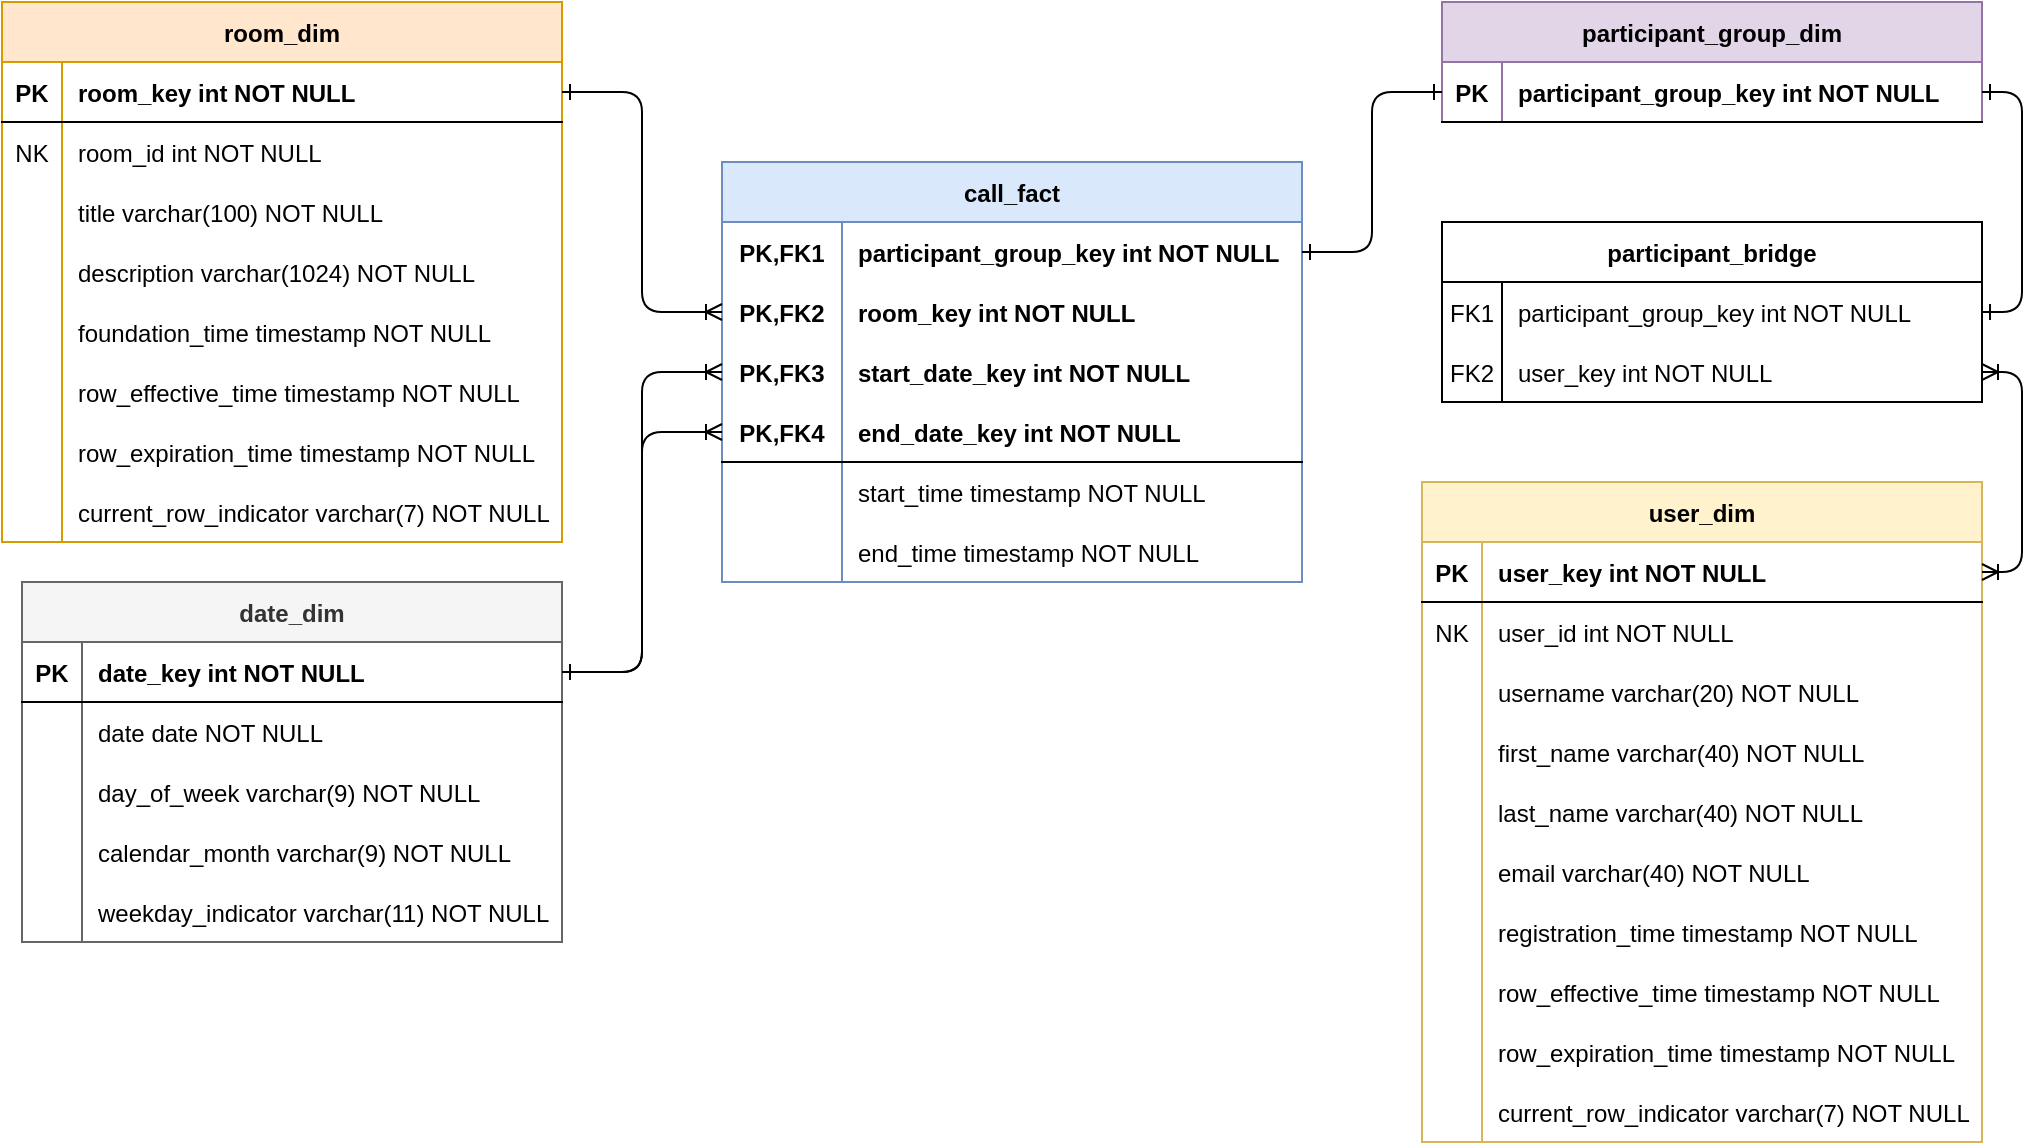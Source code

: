 <mxfile version="17.4.6" type="device"><diagram id="qKj7BQouxTG_tLNPHcak" name="Page-1"><mxGraphModel dx="2272" dy="799" grid="1" gridSize="10" guides="1" tooltips="1" connect="1" arrows="1" fold="1" page="1" pageScale="1" pageWidth="850" pageHeight="1100" math="0" shadow="0"><root><mxCell id="0"/><mxCell id="1" parent="0"/><mxCell id="yPWUE9x3bi0etpbtWA5u-27" value="call_fact" style="shape=table;startSize=30;container=1;collapsible=1;childLayout=tableLayout;fixedRows=1;rowLines=0;fontStyle=1;align=center;resizeLast=1;fillColor=#dae8fc;strokeColor=#6c8ebf;" parent="1" vertex="1"><mxGeometry x="320" y="280" width="290" height="210" as="geometry"/></mxCell><mxCell id="yPWUE9x3bi0etpbtWA5u-28" value="" style="shape=tableRow;horizontal=0;startSize=0;swimlaneHead=0;swimlaneBody=0;fillColor=none;collapsible=0;dropTarget=0;points=[[0,0.5],[1,0.5]];portConstraint=eastwest;top=0;left=0;right=0;bottom=0;" parent="yPWUE9x3bi0etpbtWA5u-27" vertex="1"><mxGeometry y="30" width="290" height="30" as="geometry"/></mxCell><mxCell id="yPWUE9x3bi0etpbtWA5u-29" value="PK,FK1" style="shape=partialRectangle;connectable=0;fillColor=none;top=0;left=0;bottom=0;right=0;fontStyle=1;overflow=hidden;" parent="yPWUE9x3bi0etpbtWA5u-28" vertex="1"><mxGeometry width="60" height="30" as="geometry"><mxRectangle width="60" height="30" as="alternateBounds"/></mxGeometry></mxCell><mxCell id="yPWUE9x3bi0etpbtWA5u-30" value="participant_group_key int NOT NULL" style="shape=partialRectangle;connectable=0;fillColor=none;top=0;left=0;bottom=0;right=0;align=left;spacingLeft=6;fontStyle=1;overflow=hidden;" parent="yPWUE9x3bi0etpbtWA5u-28" vertex="1"><mxGeometry x="60" width="230" height="30" as="geometry"><mxRectangle width="230" height="30" as="alternateBounds"/></mxGeometry></mxCell><mxCell id="yPWUE9x3bi0etpbtWA5u-98" value="" style="shape=tableRow;horizontal=0;startSize=0;swimlaneHead=0;swimlaneBody=0;fillColor=none;collapsible=0;dropTarget=0;points=[[0,0.5],[1,0.5]];portConstraint=eastwest;top=0;left=0;right=0;bottom=0;" parent="yPWUE9x3bi0etpbtWA5u-27" vertex="1"><mxGeometry y="60" width="290" height="30" as="geometry"/></mxCell><mxCell id="yPWUE9x3bi0etpbtWA5u-99" value="PK,FK2" style="shape=partialRectangle;connectable=0;fillColor=none;top=0;left=0;bottom=0;right=0;fontStyle=1;overflow=hidden;" parent="yPWUE9x3bi0etpbtWA5u-98" vertex="1"><mxGeometry width="60" height="30" as="geometry"><mxRectangle width="60" height="30" as="alternateBounds"/></mxGeometry></mxCell><mxCell id="yPWUE9x3bi0etpbtWA5u-100" value="room_key int NOT NULL" style="shape=partialRectangle;connectable=0;fillColor=none;top=0;left=0;bottom=0;right=0;align=left;spacingLeft=6;fontStyle=1;overflow=hidden;" parent="yPWUE9x3bi0etpbtWA5u-98" vertex="1"><mxGeometry x="60" width="230" height="30" as="geometry"><mxRectangle width="230" height="30" as="alternateBounds"/></mxGeometry></mxCell><mxCell id="yPWUE9x3bi0etpbtWA5u-43" value="" style="shape=tableRow;horizontal=0;startSize=0;swimlaneHead=0;swimlaneBody=0;fillColor=none;collapsible=0;dropTarget=0;points=[[0,0.5],[1,0.5]];portConstraint=eastwest;top=0;left=0;right=0;bottom=0;" parent="yPWUE9x3bi0etpbtWA5u-27" vertex="1"><mxGeometry y="90" width="290" height="30" as="geometry"/></mxCell><mxCell id="yPWUE9x3bi0etpbtWA5u-44" value="PK,FK3" style="shape=partialRectangle;connectable=0;fillColor=none;top=0;left=0;bottom=0;right=0;fontStyle=1;overflow=hidden;" parent="yPWUE9x3bi0etpbtWA5u-43" vertex="1"><mxGeometry width="60" height="30" as="geometry"><mxRectangle width="60" height="30" as="alternateBounds"/></mxGeometry></mxCell><mxCell id="yPWUE9x3bi0etpbtWA5u-45" value="start_date_key int NOT NULL" style="shape=partialRectangle;connectable=0;fillColor=none;top=0;left=0;bottom=0;right=0;align=left;spacingLeft=6;fontStyle=1;overflow=hidden;" parent="yPWUE9x3bi0etpbtWA5u-43" vertex="1"><mxGeometry x="60" width="230" height="30" as="geometry"><mxRectangle width="230" height="30" as="alternateBounds"/></mxGeometry></mxCell><mxCell id="yPWUE9x3bi0etpbtWA5u-104" value="" style="shape=tableRow;horizontal=0;startSize=0;swimlaneHead=0;swimlaneBody=0;fillColor=none;collapsible=0;dropTarget=0;points=[[0,0.5],[1,0.5]];portConstraint=eastwest;top=0;left=0;right=0;bottom=1;" parent="yPWUE9x3bi0etpbtWA5u-27" vertex="1"><mxGeometry y="120" width="290" height="30" as="geometry"/></mxCell><mxCell id="yPWUE9x3bi0etpbtWA5u-105" value="PK,FK4" style="shape=partialRectangle;connectable=0;fillColor=none;top=0;left=0;bottom=0;right=0;fontStyle=1;overflow=hidden;" parent="yPWUE9x3bi0etpbtWA5u-104" vertex="1"><mxGeometry width="60" height="30" as="geometry"><mxRectangle width="60" height="30" as="alternateBounds"/></mxGeometry></mxCell><mxCell id="yPWUE9x3bi0etpbtWA5u-106" value="end_date_key int NOT NULL" style="shape=partialRectangle;connectable=0;fillColor=none;top=0;left=0;bottom=0;right=0;align=left;spacingLeft=6;fontStyle=1;overflow=hidden;" parent="yPWUE9x3bi0etpbtWA5u-104" vertex="1"><mxGeometry x="60" width="230" height="30" as="geometry"><mxRectangle width="230" height="30" as="alternateBounds"/></mxGeometry></mxCell><mxCell id="yPWUE9x3bi0etpbtWA5u-34" value="" style="shape=tableRow;horizontal=0;startSize=0;swimlaneHead=0;swimlaneBody=0;fillColor=none;collapsible=0;dropTarget=0;points=[[0,0.5],[1,0.5]];portConstraint=eastwest;top=0;left=0;right=0;bottom=0;" parent="yPWUE9x3bi0etpbtWA5u-27" vertex="1"><mxGeometry y="150" width="290" height="30" as="geometry"/></mxCell><mxCell id="yPWUE9x3bi0etpbtWA5u-35" value="" style="shape=partialRectangle;connectable=0;fillColor=none;top=0;left=0;bottom=0;right=0;editable=1;overflow=hidden;" parent="yPWUE9x3bi0etpbtWA5u-34" vertex="1"><mxGeometry width="60" height="30" as="geometry"><mxRectangle width="60" height="30" as="alternateBounds"/></mxGeometry></mxCell><mxCell id="yPWUE9x3bi0etpbtWA5u-36" value="start_time timestamp NOT NULL" style="shape=partialRectangle;connectable=0;fillColor=none;top=0;left=0;bottom=0;right=0;align=left;spacingLeft=6;overflow=hidden;" parent="yPWUE9x3bi0etpbtWA5u-34" vertex="1"><mxGeometry x="60" width="230" height="30" as="geometry"><mxRectangle width="230" height="30" as="alternateBounds"/></mxGeometry></mxCell><mxCell id="yPWUE9x3bi0etpbtWA5u-133" value="" style="shape=tableRow;horizontal=0;startSize=0;swimlaneHead=0;swimlaneBody=0;fillColor=none;collapsible=0;dropTarget=0;points=[[0,0.5],[1,0.5]];portConstraint=eastwest;top=0;left=0;right=0;bottom=0;" parent="yPWUE9x3bi0etpbtWA5u-27" vertex="1"><mxGeometry y="180" width="290" height="30" as="geometry"/></mxCell><mxCell id="yPWUE9x3bi0etpbtWA5u-134" value="" style="shape=partialRectangle;connectable=0;fillColor=none;top=0;left=0;bottom=0;right=0;editable=1;overflow=hidden;" parent="yPWUE9x3bi0etpbtWA5u-133" vertex="1"><mxGeometry width="60" height="30" as="geometry"><mxRectangle width="60" height="30" as="alternateBounds"/></mxGeometry></mxCell><mxCell id="yPWUE9x3bi0etpbtWA5u-135" value="end_time timestamp NOT NULL" style="shape=partialRectangle;connectable=0;fillColor=none;top=0;left=0;bottom=0;right=0;align=left;spacingLeft=6;overflow=hidden;" parent="yPWUE9x3bi0etpbtWA5u-133" vertex="1"><mxGeometry x="60" width="230" height="30" as="geometry"><mxRectangle width="230" height="30" as="alternateBounds"/></mxGeometry></mxCell><mxCell id="yPWUE9x3bi0etpbtWA5u-46" value="participant_group_dim" style="shape=table;startSize=30;container=1;collapsible=1;childLayout=tableLayout;fixedRows=1;rowLines=0;fontStyle=1;align=center;resizeLast=1;fillColor=#e1d5e7;strokeColor=#9673a6;" parent="1" vertex="1"><mxGeometry x="680" y="200" width="270" height="60" as="geometry"/></mxCell><mxCell id="yPWUE9x3bi0etpbtWA5u-47" value="" style="shape=tableRow;horizontal=0;startSize=0;swimlaneHead=0;swimlaneBody=0;fillColor=none;collapsible=0;dropTarget=0;points=[[0,0.5],[1,0.5]];portConstraint=eastwest;top=0;left=0;right=0;bottom=1;" parent="yPWUE9x3bi0etpbtWA5u-46" vertex="1"><mxGeometry y="30" width="270" height="30" as="geometry"/></mxCell><mxCell id="yPWUE9x3bi0etpbtWA5u-48" value="PK" style="shape=partialRectangle;connectable=0;fillColor=none;top=0;left=0;bottom=0;right=0;fontStyle=1;overflow=hidden;" parent="yPWUE9x3bi0etpbtWA5u-47" vertex="1"><mxGeometry width="30" height="30" as="geometry"><mxRectangle width="30" height="30" as="alternateBounds"/></mxGeometry></mxCell><mxCell id="yPWUE9x3bi0etpbtWA5u-49" value="participant_group_key int NOT NULL" style="shape=partialRectangle;connectable=0;fillColor=none;top=0;left=0;bottom=0;right=0;align=left;spacingLeft=6;fontStyle=1;overflow=hidden;" parent="yPWUE9x3bi0etpbtWA5u-47" vertex="1"><mxGeometry x="30" width="240" height="30" as="geometry"><mxRectangle width="240" height="30" as="alternateBounds"/></mxGeometry></mxCell><mxCell id="yPWUE9x3bi0etpbtWA5u-59" value="room_dim" style="shape=table;startSize=30;container=1;collapsible=1;childLayout=tableLayout;fixedRows=1;rowLines=0;fontStyle=1;align=center;resizeLast=1;fillColor=#ffe6cc;strokeColor=#d79b00;" parent="1" vertex="1"><mxGeometry x="-40" y="200" width="280" height="270" as="geometry"/></mxCell><mxCell id="yPWUE9x3bi0etpbtWA5u-60" value="" style="shape=tableRow;horizontal=0;startSize=0;swimlaneHead=0;swimlaneBody=0;fillColor=none;collapsible=0;dropTarget=0;points=[[0,0.5],[1,0.5]];portConstraint=eastwest;top=0;left=0;right=0;bottom=1;" parent="yPWUE9x3bi0etpbtWA5u-59" vertex="1"><mxGeometry y="30" width="280" height="30" as="geometry"/></mxCell><mxCell id="yPWUE9x3bi0etpbtWA5u-61" value="PK" style="shape=partialRectangle;connectable=0;fillColor=none;top=0;left=0;bottom=0;right=0;fontStyle=1;overflow=hidden;" parent="yPWUE9x3bi0etpbtWA5u-60" vertex="1"><mxGeometry width="30" height="30" as="geometry"><mxRectangle width="30" height="30" as="alternateBounds"/></mxGeometry></mxCell><mxCell id="yPWUE9x3bi0etpbtWA5u-62" value="room_key int NOT NULL" style="shape=partialRectangle;connectable=0;fillColor=none;top=0;left=0;bottom=0;right=0;align=left;spacingLeft=6;fontStyle=1;overflow=hidden;" parent="yPWUE9x3bi0etpbtWA5u-60" vertex="1"><mxGeometry x="30" width="250" height="30" as="geometry"><mxRectangle width="250" height="30" as="alternateBounds"/></mxGeometry></mxCell><mxCell id="yPWUE9x3bi0etpbtWA5u-63" value="" style="shape=tableRow;horizontal=0;startSize=0;swimlaneHead=0;swimlaneBody=0;fillColor=none;collapsible=0;dropTarget=0;points=[[0,0.5],[1,0.5]];portConstraint=eastwest;top=0;left=0;right=0;bottom=0;" parent="yPWUE9x3bi0etpbtWA5u-59" vertex="1"><mxGeometry y="60" width="280" height="30" as="geometry"/></mxCell><mxCell id="yPWUE9x3bi0etpbtWA5u-64" value="NK" style="shape=partialRectangle;connectable=0;fillColor=none;top=0;left=0;bottom=0;right=0;editable=1;overflow=hidden;" parent="yPWUE9x3bi0etpbtWA5u-63" vertex="1"><mxGeometry width="30" height="30" as="geometry"><mxRectangle width="30" height="30" as="alternateBounds"/></mxGeometry></mxCell><mxCell id="yPWUE9x3bi0etpbtWA5u-65" value="room_id int NOT NULL" style="shape=partialRectangle;connectable=0;fillColor=none;top=0;left=0;bottom=0;right=0;align=left;spacingLeft=6;overflow=hidden;fontStyle=0" parent="yPWUE9x3bi0etpbtWA5u-63" vertex="1"><mxGeometry x="30" width="250" height="30" as="geometry"><mxRectangle width="250" height="30" as="alternateBounds"/></mxGeometry></mxCell><mxCell id="ugDVBylR28-bGve5BFyU-4" value="" style="shape=tableRow;horizontal=0;startSize=0;swimlaneHead=0;swimlaneBody=0;fillColor=none;collapsible=0;dropTarget=0;points=[[0,0.5],[1,0.5]];portConstraint=eastwest;top=0;left=0;right=0;bottom=0;" vertex="1" parent="yPWUE9x3bi0etpbtWA5u-59"><mxGeometry y="90" width="280" height="30" as="geometry"/></mxCell><mxCell id="ugDVBylR28-bGve5BFyU-5" value="" style="shape=partialRectangle;connectable=0;fillColor=none;top=0;left=0;bottom=0;right=0;editable=1;overflow=hidden;" vertex="1" parent="ugDVBylR28-bGve5BFyU-4"><mxGeometry width="30" height="30" as="geometry"><mxRectangle width="30" height="30" as="alternateBounds"/></mxGeometry></mxCell><mxCell id="ugDVBylR28-bGve5BFyU-6" value="title varchar(100) NOT NULL" style="shape=partialRectangle;connectable=0;fillColor=none;top=0;left=0;bottom=0;right=0;align=left;spacingLeft=6;overflow=hidden;" vertex="1" parent="ugDVBylR28-bGve5BFyU-4"><mxGeometry x="30" width="250" height="30" as="geometry"><mxRectangle width="250" height="30" as="alternateBounds"/></mxGeometry></mxCell><mxCell id="yPWUE9x3bi0etpbtWA5u-66" value="" style="shape=tableRow;horizontal=0;startSize=0;swimlaneHead=0;swimlaneBody=0;fillColor=none;collapsible=0;dropTarget=0;points=[[0,0.5],[1,0.5]];portConstraint=eastwest;top=0;left=0;right=0;bottom=0;" parent="yPWUE9x3bi0etpbtWA5u-59" vertex="1"><mxGeometry y="120" width="280" height="30" as="geometry"/></mxCell><mxCell id="yPWUE9x3bi0etpbtWA5u-67" value="" style="shape=partialRectangle;connectable=0;fillColor=none;top=0;left=0;bottom=0;right=0;editable=1;overflow=hidden;" parent="yPWUE9x3bi0etpbtWA5u-66" vertex="1"><mxGeometry width="30" height="30" as="geometry"><mxRectangle width="30" height="30" as="alternateBounds"/></mxGeometry></mxCell><mxCell id="yPWUE9x3bi0etpbtWA5u-68" value="description varchar(1024) NOT NULL" style="shape=partialRectangle;connectable=0;fillColor=none;top=0;left=0;bottom=0;right=0;align=left;spacingLeft=6;overflow=hidden;" parent="yPWUE9x3bi0etpbtWA5u-66" vertex="1"><mxGeometry x="30" width="250" height="30" as="geometry"><mxRectangle width="250" height="30" as="alternateBounds"/></mxGeometry></mxCell><mxCell id="yPWUE9x3bi0etpbtWA5u-69" value="" style="shape=tableRow;horizontal=0;startSize=0;swimlaneHead=0;swimlaneBody=0;fillColor=none;collapsible=0;dropTarget=0;points=[[0,0.5],[1,0.5]];portConstraint=eastwest;top=0;left=0;right=0;bottom=0;" parent="yPWUE9x3bi0etpbtWA5u-59" vertex="1"><mxGeometry y="150" width="280" height="30" as="geometry"/></mxCell><mxCell id="yPWUE9x3bi0etpbtWA5u-70" value="" style="shape=partialRectangle;connectable=0;fillColor=none;top=0;left=0;bottom=0;right=0;editable=1;overflow=hidden;" parent="yPWUE9x3bi0etpbtWA5u-69" vertex="1"><mxGeometry width="30" height="30" as="geometry"><mxRectangle width="30" height="30" as="alternateBounds"/></mxGeometry></mxCell><mxCell id="yPWUE9x3bi0etpbtWA5u-71" value="foundation_time timestamp NOT NULL" style="shape=partialRectangle;connectable=0;fillColor=none;top=0;left=0;bottom=0;right=0;align=left;spacingLeft=6;overflow=hidden;" parent="yPWUE9x3bi0etpbtWA5u-69" vertex="1"><mxGeometry x="30" width="250" height="30" as="geometry"><mxRectangle width="250" height="30" as="alternateBounds"/></mxGeometry></mxCell><mxCell id="YMKa3wwZ9KTeTYW3aYkr-1" value="" style="shape=tableRow;horizontal=0;startSize=0;swimlaneHead=0;swimlaneBody=0;fillColor=none;collapsible=0;dropTarget=0;points=[[0,0.5],[1,0.5]];portConstraint=eastwest;top=0;left=0;right=0;bottom=0;" parent="yPWUE9x3bi0etpbtWA5u-59" vertex="1"><mxGeometry y="180" width="280" height="30" as="geometry"/></mxCell><mxCell id="YMKa3wwZ9KTeTYW3aYkr-2" value="" style="shape=partialRectangle;connectable=0;fillColor=none;top=0;left=0;bottom=0;right=0;editable=1;overflow=hidden;" parent="YMKa3wwZ9KTeTYW3aYkr-1" vertex="1"><mxGeometry width="30" height="30" as="geometry"><mxRectangle width="30" height="30" as="alternateBounds"/></mxGeometry></mxCell><mxCell id="YMKa3wwZ9KTeTYW3aYkr-3" value="row_effective_time timestamp NOT NULL" style="shape=partialRectangle;connectable=0;fillColor=none;top=0;left=0;bottom=0;right=0;align=left;spacingLeft=6;overflow=hidden;" parent="YMKa3wwZ9KTeTYW3aYkr-1" vertex="1"><mxGeometry x="30" width="250" height="30" as="geometry"><mxRectangle width="250" height="30" as="alternateBounds"/></mxGeometry></mxCell><mxCell id="YMKa3wwZ9KTeTYW3aYkr-4" value="" style="shape=tableRow;horizontal=0;startSize=0;swimlaneHead=0;swimlaneBody=0;fillColor=none;collapsible=0;dropTarget=0;points=[[0,0.5],[1,0.5]];portConstraint=eastwest;top=0;left=0;right=0;bottom=0;" parent="yPWUE9x3bi0etpbtWA5u-59" vertex="1"><mxGeometry y="210" width="280" height="30" as="geometry"/></mxCell><mxCell id="YMKa3wwZ9KTeTYW3aYkr-5" value="" style="shape=partialRectangle;connectable=0;fillColor=none;top=0;left=0;bottom=0;right=0;editable=1;overflow=hidden;" parent="YMKa3wwZ9KTeTYW3aYkr-4" vertex="1"><mxGeometry width="30" height="30" as="geometry"><mxRectangle width="30" height="30" as="alternateBounds"/></mxGeometry></mxCell><mxCell id="YMKa3wwZ9KTeTYW3aYkr-6" value="row_expiration_time timestamp NOT NULL" style="shape=partialRectangle;connectable=0;fillColor=none;top=0;left=0;bottom=0;right=0;align=left;spacingLeft=6;overflow=hidden;" parent="YMKa3wwZ9KTeTYW3aYkr-4" vertex="1"><mxGeometry x="30" width="250" height="30" as="geometry"><mxRectangle width="250" height="30" as="alternateBounds"/></mxGeometry></mxCell><mxCell id="YMKa3wwZ9KTeTYW3aYkr-7" value="" style="shape=tableRow;horizontal=0;startSize=0;swimlaneHead=0;swimlaneBody=0;fillColor=none;collapsible=0;dropTarget=0;points=[[0,0.5],[1,0.5]];portConstraint=eastwest;top=0;left=0;right=0;bottom=0;" parent="yPWUE9x3bi0etpbtWA5u-59" vertex="1"><mxGeometry y="240" width="280" height="30" as="geometry"/></mxCell><mxCell id="YMKa3wwZ9KTeTYW3aYkr-8" value="" style="shape=partialRectangle;connectable=0;fillColor=none;top=0;left=0;bottom=0;right=0;editable=1;overflow=hidden;" parent="YMKa3wwZ9KTeTYW3aYkr-7" vertex="1"><mxGeometry width="30" height="30" as="geometry"><mxRectangle width="30" height="30" as="alternateBounds"/></mxGeometry></mxCell><mxCell id="YMKa3wwZ9KTeTYW3aYkr-9" value="current_row_indicator varchar(7) NOT NULL" style="shape=partialRectangle;connectable=0;fillColor=none;top=0;left=0;bottom=0;right=0;align=left;spacingLeft=6;overflow=hidden;" parent="YMKa3wwZ9KTeTYW3aYkr-7" vertex="1"><mxGeometry x="30" width="250" height="30" as="geometry"><mxRectangle width="250" height="30" as="alternateBounds"/></mxGeometry></mxCell><mxCell id="yPWUE9x3bi0etpbtWA5u-72" value="date_dim" style="shape=table;startSize=30;container=1;collapsible=1;childLayout=tableLayout;fixedRows=1;rowLines=0;fontStyle=1;align=center;resizeLast=1;fillColor=#f5f5f5;fontColor=#333333;strokeColor=#666666;" parent="1" vertex="1"><mxGeometry x="-30" y="490" width="270" height="180" as="geometry"/></mxCell><mxCell id="yPWUE9x3bi0etpbtWA5u-73" value="" style="shape=tableRow;horizontal=0;startSize=0;swimlaneHead=0;swimlaneBody=0;fillColor=none;collapsible=0;dropTarget=0;points=[[0,0.5],[1,0.5]];portConstraint=eastwest;top=0;left=0;right=0;bottom=1;" parent="yPWUE9x3bi0etpbtWA5u-72" vertex="1"><mxGeometry y="30" width="270" height="30" as="geometry"/></mxCell><mxCell id="yPWUE9x3bi0etpbtWA5u-74" value="PK" style="shape=partialRectangle;connectable=0;fillColor=none;top=0;left=0;bottom=0;right=0;fontStyle=1;overflow=hidden;" parent="yPWUE9x3bi0etpbtWA5u-73" vertex="1"><mxGeometry width="30" height="30" as="geometry"><mxRectangle width="30" height="30" as="alternateBounds"/></mxGeometry></mxCell><mxCell id="yPWUE9x3bi0etpbtWA5u-75" value="date_key int NOT NULL" style="shape=partialRectangle;connectable=0;fillColor=none;top=0;left=0;bottom=0;right=0;align=left;spacingLeft=6;fontStyle=1;overflow=hidden;" parent="yPWUE9x3bi0etpbtWA5u-73" vertex="1"><mxGeometry x="30" width="240" height="30" as="geometry"><mxRectangle width="240" height="30" as="alternateBounds"/></mxGeometry></mxCell><mxCell id="yPWUE9x3bi0etpbtWA5u-76" value="" style="shape=tableRow;horizontal=0;startSize=0;swimlaneHead=0;swimlaneBody=0;fillColor=none;collapsible=0;dropTarget=0;points=[[0,0.5],[1,0.5]];portConstraint=eastwest;top=0;left=0;right=0;bottom=0;" parent="yPWUE9x3bi0etpbtWA5u-72" vertex="1"><mxGeometry y="60" width="270" height="30" as="geometry"/></mxCell><mxCell id="yPWUE9x3bi0etpbtWA5u-77" value="" style="shape=partialRectangle;connectable=0;fillColor=none;top=0;left=0;bottom=0;right=0;editable=1;overflow=hidden;" parent="yPWUE9x3bi0etpbtWA5u-76" vertex="1"><mxGeometry width="30" height="30" as="geometry"><mxRectangle width="30" height="30" as="alternateBounds"/></mxGeometry></mxCell><mxCell id="yPWUE9x3bi0etpbtWA5u-78" value="date date NOT NULL" style="shape=partialRectangle;connectable=0;fillColor=none;top=0;left=0;bottom=0;right=0;align=left;spacingLeft=6;overflow=hidden;" parent="yPWUE9x3bi0etpbtWA5u-76" vertex="1"><mxGeometry x="30" width="240" height="30" as="geometry"><mxRectangle width="240" height="30" as="alternateBounds"/></mxGeometry></mxCell><mxCell id="yPWUE9x3bi0etpbtWA5u-79" value="" style="shape=tableRow;horizontal=0;startSize=0;swimlaneHead=0;swimlaneBody=0;fillColor=none;collapsible=0;dropTarget=0;points=[[0,0.5],[1,0.5]];portConstraint=eastwest;top=0;left=0;right=0;bottom=0;" parent="yPWUE9x3bi0etpbtWA5u-72" vertex="1"><mxGeometry y="90" width="270" height="30" as="geometry"/></mxCell><mxCell id="yPWUE9x3bi0etpbtWA5u-80" value="" style="shape=partialRectangle;connectable=0;fillColor=none;top=0;left=0;bottom=0;right=0;editable=1;overflow=hidden;" parent="yPWUE9x3bi0etpbtWA5u-79" vertex="1"><mxGeometry width="30" height="30" as="geometry"><mxRectangle width="30" height="30" as="alternateBounds"/></mxGeometry></mxCell><mxCell id="yPWUE9x3bi0etpbtWA5u-81" value="day_of_week varchar(9) NOT NULL" style="shape=partialRectangle;connectable=0;fillColor=none;top=0;left=0;bottom=0;right=0;align=left;spacingLeft=6;overflow=hidden;" parent="yPWUE9x3bi0etpbtWA5u-79" vertex="1"><mxGeometry x="30" width="240" height="30" as="geometry"><mxRectangle width="240" height="30" as="alternateBounds"/></mxGeometry></mxCell><mxCell id="yPWUE9x3bi0etpbtWA5u-82" value="" style="shape=tableRow;horizontal=0;startSize=0;swimlaneHead=0;swimlaneBody=0;fillColor=none;collapsible=0;dropTarget=0;points=[[0,0.5],[1,0.5]];portConstraint=eastwest;top=0;left=0;right=0;bottom=0;" parent="yPWUE9x3bi0etpbtWA5u-72" vertex="1"><mxGeometry y="120" width="270" height="30" as="geometry"/></mxCell><mxCell id="yPWUE9x3bi0etpbtWA5u-83" value="" style="shape=partialRectangle;connectable=0;fillColor=none;top=0;left=0;bottom=0;right=0;editable=1;overflow=hidden;" parent="yPWUE9x3bi0etpbtWA5u-82" vertex="1"><mxGeometry width="30" height="30" as="geometry"><mxRectangle width="30" height="30" as="alternateBounds"/></mxGeometry></mxCell><mxCell id="yPWUE9x3bi0etpbtWA5u-84" value="calendar_month varchar(9) NOT NULL" style="shape=partialRectangle;connectable=0;fillColor=none;top=0;left=0;bottom=0;right=0;align=left;spacingLeft=6;overflow=hidden;" parent="yPWUE9x3bi0etpbtWA5u-82" vertex="1"><mxGeometry x="30" width="240" height="30" as="geometry"><mxRectangle width="240" height="30" as="alternateBounds"/></mxGeometry></mxCell><mxCell id="yPWUE9x3bi0etpbtWA5u-150" value="" style="shape=tableRow;horizontal=0;startSize=0;swimlaneHead=0;swimlaneBody=0;fillColor=none;collapsible=0;dropTarget=0;points=[[0,0.5],[1,0.5]];portConstraint=eastwest;top=0;left=0;right=0;bottom=0;" parent="yPWUE9x3bi0etpbtWA5u-72" vertex="1"><mxGeometry y="150" width="270" height="30" as="geometry"/></mxCell><mxCell id="yPWUE9x3bi0etpbtWA5u-151" value="" style="shape=partialRectangle;connectable=0;fillColor=none;top=0;left=0;bottom=0;right=0;editable=1;overflow=hidden;" parent="yPWUE9x3bi0etpbtWA5u-150" vertex="1"><mxGeometry width="30" height="30" as="geometry"><mxRectangle width="30" height="30" as="alternateBounds"/></mxGeometry></mxCell><mxCell id="yPWUE9x3bi0etpbtWA5u-152" value="weekday_indicator varchar(11) NOT NULL" style="shape=partialRectangle;connectable=0;fillColor=none;top=0;left=0;bottom=0;right=0;align=left;spacingLeft=6;overflow=hidden;" parent="yPWUE9x3bi0etpbtWA5u-150" vertex="1"><mxGeometry x="30" width="240" height="30" as="geometry"><mxRectangle width="240" height="30" as="alternateBounds"/></mxGeometry></mxCell><mxCell id="yPWUE9x3bi0etpbtWA5u-107" value="user_dim" style="shape=table;startSize=30;container=1;collapsible=1;childLayout=tableLayout;fixedRows=1;rowLines=0;fontStyle=1;align=center;resizeLast=1;fillColor=#fff2cc;strokeColor=#d6b656;" parent="1" vertex="1"><mxGeometry x="670" y="440" width="280" height="330" as="geometry"/></mxCell><mxCell id="yPWUE9x3bi0etpbtWA5u-108" value="" style="shape=tableRow;horizontal=0;startSize=0;swimlaneHead=0;swimlaneBody=0;fillColor=none;collapsible=0;dropTarget=0;points=[[0,0.5],[1,0.5]];portConstraint=eastwest;top=0;left=0;right=0;bottom=1;" parent="yPWUE9x3bi0etpbtWA5u-107" vertex="1"><mxGeometry y="30" width="280" height="30" as="geometry"/></mxCell><mxCell id="yPWUE9x3bi0etpbtWA5u-109" value="PK" style="shape=partialRectangle;connectable=0;fillColor=none;top=0;left=0;bottom=0;right=0;fontStyle=1;overflow=hidden;" parent="yPWUE9x3bi0etpbtWA5u-108" vertex="1"><mxGeometry width="30" height="30" as="geometry"><mxRectangle width="30" height="30" as="alternateBounds"/></mxGeometry></mxCell><mxCell id="yPWUE9x3bi0etpbtWA5u-110" value="user_key int NOT NULL" style="shape=partialRectangle;connectable=0;fillColor=none;top=0;left=0;bottom=0;right=0;align=left;spacingLeft=6;fontStyle=1;overflow=hidden;strokeColor=default;" parent="yPWUE9x3bi0etpbtWA5u-108" vertex="1"><mxGeometry x="30" width="250" height="30" as="geometry"><mxRectangle width="250" height="30" as="alternateBounds"/></mxGeometry></mxCell><mxCell id="yPWUE9x3bi0etpbtWA5u-111" value="" style="shape=tableRow;horizontal=0;startSize=0;swimlaneHead=0;swimlaneBody=0;fillColor=none;collapsible=0;dropTarget=0;points=[[0,0.5],[1,0.5]];portConstraint=eastwest;top=0;left=0;right=0;bottom=0;" parent="yPWUE9x3bi0etpbtWA5u-107" vertex="1"><mxGeometry y="60" width="280" height="30" as="geometry"/></mxCell><mxCell id="yPWUE9x3bi0etpbtWA5u-112" value="NK" style="shape=partialRectangle;connectable=0;fillColor=none;top=0;left=0;bottom=0;right=0;editable=1;overflow=hidden;" parent="yPWUE9x3bi0etpbtWA5u-111" vertex="1"><mxGeometry width="30" height="30" as="geometry"><mxRectangle width="30" height="30" as="alternateBounds"/></mxGeometry></mxCell><mxCell id="yPWUE9x3bi0etpbtWA5u-113" value="user_id int NOT NULL" style="shape=partialRectangle;connectable=0;fillColor=none;top=0;left=0;bottom=0;right=0;align=left;spacingLeft=6;overflow=hidden;fontStyle=0" parent="yPWUE9x3bi0etpbtWA5u-111" vertex="1"><mxGeometry x="30" width="250" height="30" as="geometry"><mxRectangle width="250" height="30" as="alternateBounds"/></mxGeometry></mxCell><mxCell id="ugDVBylR28-bGve5BFyU-1" value="" style="shape=tableRow;horizontal=0;startSize=0;swimlaneHead=0;swimlaneBody=0;fillColor=none;collapsible=0;dropTarget=0;points=[[0,0.5],[1,0.5]];portConstraint=eastwest;top=0;left=0;right=0;bottom=0;" vertex="1" parent="yPWUE9x3bi0etpbtWA5u-107"><mxGeometry y="90" width="280" height="30" as="geometry"/></mxCell><mxCell id="ugDVBylR28-bGve5BFyU-2" value="" style="shape=partialRectangle;connectable=0;fillColor=none;top=0;left=0;bottom=0;right=0;editable=1;overflow=hidden;" vertex="1" parent="ugDVBylR28-bGve5BFyU-1"><mxGeometry width="30" height="30" as="geometry"><mxRectangle width="30" height="30" as="alternateBounds"/></mxGeometry></mxCell><mxCell id="ugDVBylR28-bGve5BFyU-3" value="username varchar(20) NOT NULL" style="shape=partialRectangle;connectable=0;fillColor=none;top=0;left=0;bottom=0;right=0;align=left;spacingLeft=6;overflow=hidden;" vertex="1" parent="ugDVBylR28-bGve5BFyU-1"><mxGeometry x="30" width="250" height="30" as="geometry"><mxRectangle width="250" height="30" as="alternateBounds"/></mxGeometry></mxCell><mxCell id="yPWUE9x3bi0etpbtWA5u-114" value="" style="shape=tableRow;horizontal=0;startSize=0;swimlaneHead=0;swimlaneBody=0;fillColor=none;collapsible=0;dropTarget=0;points=[[0,0.5],[1,0.5]];portConstraint=eastwest;top=0;left=0;right=0;bottom=0;" parent="yPWUE9x3bi0etpbtWA5u-107" vertex="1"><mxGeometry y="120" width="280" height="30" as="geometry"/></mxCell><mxCell id="yPWUE9x3bi0etpbtWA5u-115" value="" style="shape=partialRectangle;connectable=0;fillColor=none;top=0;left=0;bottom=0;right=0;editable=1;overflow=hidden;" parent="yPWUE9x3bi0etpbtWA5u-114" vertex="1"><mxGeometry width="30" height="30" as="geometry"><mxRectangle width="30" height="30" as="alternateBounds"/></mxGeometry></mxCell><mxCell id="yPWUE9x3bi0etpbtWA5u-116" value="first_name varchar(40) NOT NULL" style="shape=partialRectangle;connectable=0;fillColor=none;top=0;left=0;bottom=0;right=0;align=left;spacingLeft=6;overflow=hidden;" parent="yPWUE9x3bi0etpbtWA5u-114" vertex="1"><mxGeometry x="30" width="250" height="30" as="geometry"><mxRectangle width="250" height="30" as="alternateBounds"/></mxGeometry></mxCell><mxCell id="yPWUE9x3bi0etpbtWA5u-117" value="" style="shape=tableRow;horizontal=0;startSize=0;swimlaneHead=0;swimlaneBody=0;fillColor=none;collapsible=0;dropTarget=0;points=[[0,0.5],[1,0.5]];portConstraint=eastwest;top=0;left=0;right=0;bottom=0;" parent="yPWUE9x3bi0etpbtWA5u-107" vertex="1"><mxGeometry y="150" width="280" height="30" as="geometry"/></mxCell><mxCell id="yPWUE9x3bi0etpbtWA5u-118" value="" style="shape=partialRectangle;connectable=0;fillColor=none;top=0;left=0;bottom=0;right=0;editable=1;overflow=hidden;" parent="yPWUE9x3bi0etpbtWA5u-117" vertex="1"><mxGeometry width="30" height="30" as="geometry"><mxRectangle width="30" height="30" as="alternateBounds"/></mxGeometry></mxCell><mxCell id="yPWUE9x3bi0etpbtWA5u-119" value="last_name varchar(40) NOT NULL" style="shape=partialRectangle;connectable=0;fillColor=none;top=0;left=0;bottom=0;right=0;align=left;spacingLeft=6;overflow=hidden;" parent="yPWUE9x3bi0etpbtWA5u-117" vertex="1"><mxGeometry x="30" width="250" height="30" as="geometry"><mxRectangle width="250" height="30" as="alternateBounds"/></mxGeometry></mxCell><mxCell id="yPWUE9x3bi0etpbtWA5u-140" value="" style="shape=tableRow;horizontal=0;startSize=0;swimlaneHead=0;swimlaneBody=0;fillColor=none;collapsible=0;dropTarget=0;points=[[0,0.5],[1,0.5]];portConstraint=eastwest;top=0;left=0;right=0;bottom=0;" parent="yPWUE9x3bi0etpbtWA5u-107" vertex="1"><mxGeometry y="180" width="280" height="30" as="geometry"/></mxCell><mxCell id="yPWUE9x3bi0etpbtWA5u-141" value="" style="shape=partialRectangle;connectable=0;fillColor=none;top=0;left=0;bottom=0;right=0;editable=1;overflow=hidden;" parent="yPWUE9x3bi0etpbtWA5u-140" vertex="1"><mxGeometry width="30" height="30" as="geometry"><mxRectangle width="30" height="30" as="alternateBounds"/></mxGeometry></mxCell><mxCell id="yPWUE9x3bi0etpbtWA5u-142" value="email varchar(40) NOT NULL" style="shape=partialRectangle;connectable=0;fillColor=none;top=0;left=0;bottom=0;right=0;align=left;spacingLeft=6;overflow=hidden;" parent="yPWUE9x3bi0etpbtWA5u-140" vertex="1"><mxGeometry x="30" width="250" height="30" as="geometry"><mxRectangle width="250" height="30" as="alternateBounds"/></mxGeometry></mxCell><mxCell id="yPWUE9x3bi0etpbtWA5u-143" value="" style="shape=tableRow;horizontal=0;startSize=0;swimlaneHead=0;swimlaneBody=0;fillColor=none;collapsible=0;dropTarget=0;points=[[0,0.5],[1,0.5]];portConstraint=eastwest;top=0;left=0;right=0;bottom=0;" parent="yPWUE9x3bi0etpbtWA5u-107" vertex="1"><mxGeometry y="210" width="280" height="30" as="geometry"/></mxCell><mxCell id="yPWUE9x3bi0etpbtWA5u-144" value="" style="shape=partialRectangle;connectable=0;fillColor=none;top=0;left=0;bottom=0;right=0;editable=1;overflow=hidden;" parent="yPWUE9x3bi0etpbtWA5u-143" vertex="1"><mxGeometry width="30" height="30" as="geometry"><mxRectangle width="30" height="30" as="alternateBounds"/></mxGeometry></mxCell><mxCell id="yPWUE9x3bi0etpbtWA5u-145" value="registration_time timestamp NOT NULL" style="shape=partialRectangle;connectable=0;fillColor=none;top=0;left=0;bottom=0;right=0;align=left;spacingLeft=6;overflow=hidden;" parent="yPWUE9x3bi0etpbtWA5u-143" vertex="1"><mxGeometry x="30" width="250" height="30" as="geometry"><mxRectangle width="250" height="30" as="alternateBounds"/></mxGeometry></mxCell><mxCell id="eDRQHEF6SdkyperCXkUb-7" value="" style="shape=tableRow;horizontal=0;startSize=0;swimlaneHead=0;swimlaneBody=0;fillColor=none;collapsible=0;dropTarget=0;points=[[0,0.5],[1,0.5]];portConstraint=eastwest;top=0;left=0;right=0;bottom=0;" parent="yPWUE9x3bi0etpbtWA5u-107" vertex="1"><mxGeometry y="240" width="280" height="30" as="geometry"/></mxCell><mxCell id="eDRQHEF6SdkyperCXkUb-8" value="" style="shape=partialRectangle;connectable=0;fillColor=none;top=0;left=0;bottom=0;right=0;editable=1;overflow=hidden;" parent="eDRQHEF6SdkyperCXkUb-7" vertex="1"><mxGeometry width="30" height="30" as="geometry"><mxRectangle width="30" height="30" as="alternateBounds"/></mxGeometry></mxCell><mxCell id="eDRQHEF6SdkyperCXkUb-9" value="row_effective_time timestamp NOT NULL" style="shape=partialRectangle;connectable=0;fillColor=none;top=0;left=0;bottom=0;right=0;align=left;spacingLeft=6;overflow=hidden;" parent="eDRQHEF6SdkyperCXkUb-7" vertex="1"><mxGeometry x="30" width="250" height="30" as="geometry"><mxRectangle width="250" height="30" as="alternateBounds"/></mxGeometry></mxCell><mxCell id="eDRQHEF6SdkyperCXkUb-10" value="" style="shape=tableRow;horizontal=0;startSize=0;swimlaneHead=0;swimlaneBody=0;fillColor=none;collapsible=0;dropTarget=0;points=[[0,0.5],[1,0.5]];portConstraint=eastwest;top=0;left=0;right=0;bottom=0;" parent="yPWUE9x3bi0etpbtWA5u-107" vertex="1"><mxGeometry y="270" width="280" height="30" as="geometry"/></mxCell><mxCell id="eDRQHEF6SdkyperCXkUb-11" value="" style="shape=partialRectangle;connectable=0;fillColor=none;top=0;left=0;bottom=0;right=0;editable=1;overflow=hidden;" parent="eDRQHEF6SdkyperCXkUb-10" vertex="1"><mxGeometry width="30" height="30" as="geometry"><mxRectangle width="30" height="30" as="alternateBounds"/></mxGeometry></mxCell><mxCell id="eDRQHEF6SdkyperCXkUb-12" value="row_expiration_time timestamp NOT NULL" style="shape=partialRectangle;connectable=0;fillColor=none;top=0;left=0;bottom=0;right=0;align=left;spacingLeft=6;overflow=hidden;" parent="eDRQHEF6SdkyperCXkUb-10" vertex="1"><mxGeometry x="30" width="250" height="30" as="geometry"><mxRectangle width="250" height="30" as="alternateBounds"/></mxGeometry></mxCell><mxCell id="eDRQHEF6SdkyperCXkUb-13" value="" style="shape=tableRow;horizontal=0;startSize=0;swimlaneHead=0;swimlaneBody=0;fillColor=none;collapsible=0;dropTarget=0;points=[[0,0.5],[1,0.5]];portConstraint=eastwest;top=0;left=0;right=0;bottom=0;" parent="yPWUE9x3bi0etpbtWA5u-107" vertex="1"><mxGeometry y="300" width="280" height="30" as="geometry"/></mxCell><mxCell id="eDRQHEF6SdkyperCXkUb-14" value="" style="shape=partialRectangle;connectable=0;fillColor=none;top=0;left=0;bottom=0;right=0;editable=1;overflow=hidden;" parent="eDRQHEF6SdkyperCXkUb-13" vertex="1"><mxGeometry width="30" height="30" as="geometry"><mxRectangle width="30" height="30" as="alternateBounds"/></mxGeometry></mxCell><mxCell id="eDRQHEF6SdkyperCXkUb-15" value="current_row_indicator varchar(7) NOT NULL" style="shape=partialRectangle;connectable=0;fillColor=none;top=0;left=0;bottom=0;right=0;align=left;spacingLeft=6;overflow=hidden;" parent="eDRQHEF6SdkyperCXkUb-13" vertex="1"><mxGeometry x="30" width="250" height="30" as="geometry"><mxRectangle width="250" height="30" as="alternateBounds"/></mxGeometry></mxCell><mxCell id="yPWUE9x3bi0etpbtWA5u-120" value="participant_bridge" style="shape=table;startSize=30;container=1;collapsible=1;childLayout=tableLayout;fixedRows=1;rowLines=0;fontStyle=1;align=center;resizeLast=1;" parent="1" vertex="1"><mxGeometry x="680" y="310" width="270" height="90" as="geometry"><mxRectangle x="680" y="310" width="140" height="30" as="alternateBounds"/></mxGeometry></mxCell><mxCell id="yPWUE9x3bi0etpbtWA5u-124" value="" style="shape=tableRow;horizontal=0;startSize=0;swimlaneHead=0;swimlaneBody=0;fillColor=none;collapsible=0;dropTarget=0;points=[[0,0.5],[1,0.5]];portConstraint=eastwest;top=0;left=0;right=0;bottom=0;" parent="yPWUE9x3bi0etpbtWA5u-120" vertex="1"><mxGeometry y="30" width="270" height="30" as="geometry"/></mxCell><mxCell id="yPWUE9x3bi0etpbtWA5u-125" value="FK1" style="shape=partialRectangle;connectable=0;fillColor=none;top=0;left=0;bottom=0;right=0;editable=1;overflow=hidden;" parent="yPWUE9x3bi0etpbtWA5u-124" vertex="1"><mxGeometry width="30" height="30" as="geometry"><mxRectangle width="30" height="30" as="alternateBounds"/></mxGeometry></mxCell><mxCell id="yPWUE9x3bi0etpbtWA5u-126" value="participant_group_key int NOT NULL" style="shape=partialRectangle;connectable=0;fillColor=none;top=0;left=0;bottom=0;right=0;align=left;spacingLeft=6;overflow=hidden;" parent="yPWUE9x3bi0etpbtWA5u-124" vertex="1"><mxGeometry x="30" width="240" height="30" as="geometry"><mxRectangle width="240" height="30" as="alternateBounds"/></mxGeometry></mxCell><mxCell id="yPWUE9x3bi0etpbtWA5u-127" value="" style="shape=tableRow;horizontal=0;startSize=0;swimlaneHead=0;swimlaneBody=0;fillColor=none;collapsible=0;dropTarget=0;points=[[0,0.5],[1,0.5]];portConstraint=eastwest;top=0;left=0;right=0;bottom=0;" parent="yPWUE9x3bi0etpbtWA5u-120" vertex="1"><mxGeometry y="60" width="270" height="30" as="geometry"/></mxCell><mxCell id="yPWUE9x3bi0etpbtWA5u-128" value="FK2" style="shape=partialRectangle;connectable=0;fillColor=none;top=0;left=0;bottom=0;right=0;editable=1;overflow=hidden;" parent="yPWUE9x3bi0etpbtWA5u-127" vertex="1"><mxGeometry width="30" height="30" as="geometry"><mxRectangle width="30" height="30" as="alternateBounds"/></mxGeometry></mxCell><mxCell id="yPWUE9x3bi0etpbtWA5u-129" value="user_key int NOT NULL" style="shape=partialRectangle;connectable=0;fillColor=none;top=0;left=0;bottom=0;right=0;align=left;spacingLeft=6;overflow=hidden;" parent="yPWUE9x3bi0etpbtWA5u-127" vertex="1"><mxGeometry x="30" width="240" height="30" as="geometry"><mxRectangle width="240" height="30" as="alternateBounds"/></mxGeometry></mxCell><mxCell id="yPWUE9x3bi0etpbtWA5u-136" style="edgeStyle=orthogonalEdgeStyle;rounded=1;orthogonalLoop=1;jettySize=auto;html=1;exitX=1;exitY=0.5;exitDx=0;exitDy=0;endArrow=ERone;endFill=0;startArrow=ERone;startFill=0;" parent="1" source="yPWUE9x3bi0etpbtWA5u-28" target="yPWUE9x3bi0etpbtWA5u-47" edge="1"><mxGeometry relative="1" as="geometry"/></mxCell><mxCell id="yPWUE9x3bi0etpbtWA5u-137" style="edgeStyle=orthogonalEdgeStyle;rounded=1;orthogonalLoop=1;jettySize=auto;html=1;exitX=1;exitY=0.5;exitDx=0;exitDy=0;entryX=1;entryY=0.5;entryDx=0;entryDy=0;startArrow=ERone;startFill=0;endArrow=ERone;endFill=0;" parent="1" source="yPWUE9x3bi0etpbtWA5u-47" target="yPWUE9x3bi0etpbtWA5u-124" edge="1"><mxGeometry relative="1" as="geometry"/></mxCell><mxCell id="yPWUE9x3bi0etpbtWA5u-138" style="edgeStyle=orthogonalEdgeStyle;rounded=1;orthogonalLoop=1;jettySize=auto;html=1;exitX=1;exitY=0.5;exitDx=0;exitDy=0;entryX=1;entryY=0.5;entryDx=0;entryDy=0;startArrow=ERoneToMany;startFill=0;endArrow=ERoneToMany;endFill=0;" parent="1" source="yPWUE9x3bi0etpbtWA5u-127" target="yPWUE9x3bi0etpbtWA5u-108" edge="1"><mxGeometry relative="1" as="geometry"/></mxCell><mxCell id="yPWUE9x3bi0etpbtWA5u-147" style="edgeStyle=orthogonalEdgeStyle;rounded=1;orthogonalLoop=1;jettySize=auto;html=1;exitX=0;exitY=0.5;exitDx=0;exitDy=0;entryX=1;entryY=0.5;entryDx=0;entryDy=0;startArrow=ERoneToMany;startFill=0;endArrow=ERone;endFill=0;" parent="1" source="yPWUE9x3bi0etpbtWA5u-98" target="yPWUE9x3bi0etpbtWA5u-60" edge="1"><mxGeometry relative="1" as="geometry"/></mxCell><mxCell id="yPWUE9x3bi0etpbtWA5u-148" style="edgeStyle=orthogonalEdgeStyle;rounded=1;orthogonalLoop=1;jettySize=auto;html=1;exitX=0;exitY=0.5;exitDx=0;exitDy=0;entryX=1;entryY=0.5;entryDx=0;entryDy=0;startArrow=ERoneToMany;startFill=0;endArrow=ERone;endFill=0;" parent="1" source="yPWUE9x3bi0etpbtWA5u-43" target="yPWUE9x3bi0etpbtWA5u-73" edge="1"><mxGeometry relative="1" as="geometry"/></mxCell><mxCell id="YMKa3wwZ9KTeTYW3aYkr-11" style="edgeStyle=orthogonalEdgeStyle;rounded=1;orthogonalLoop=1;jettySize=auto;html=1;exitX=0;exitY=0.5;exitDx=0;exitDy=0;entryX=1;entryY=0.5;entryDx=0;entryDy=0;endArrow=ERone;endFill=0;startArrow=ERoneToMany;startFill=0;" parent="1" source="yPWUE9x3bi0etpbtWA5u-104" target="yPWUE9x3bi0etpbtWA5u-73" edge="1"><mxGeometry relative="1" as="geometry"/></mxCell></root></mxGraphModel></diagram></mxfile>